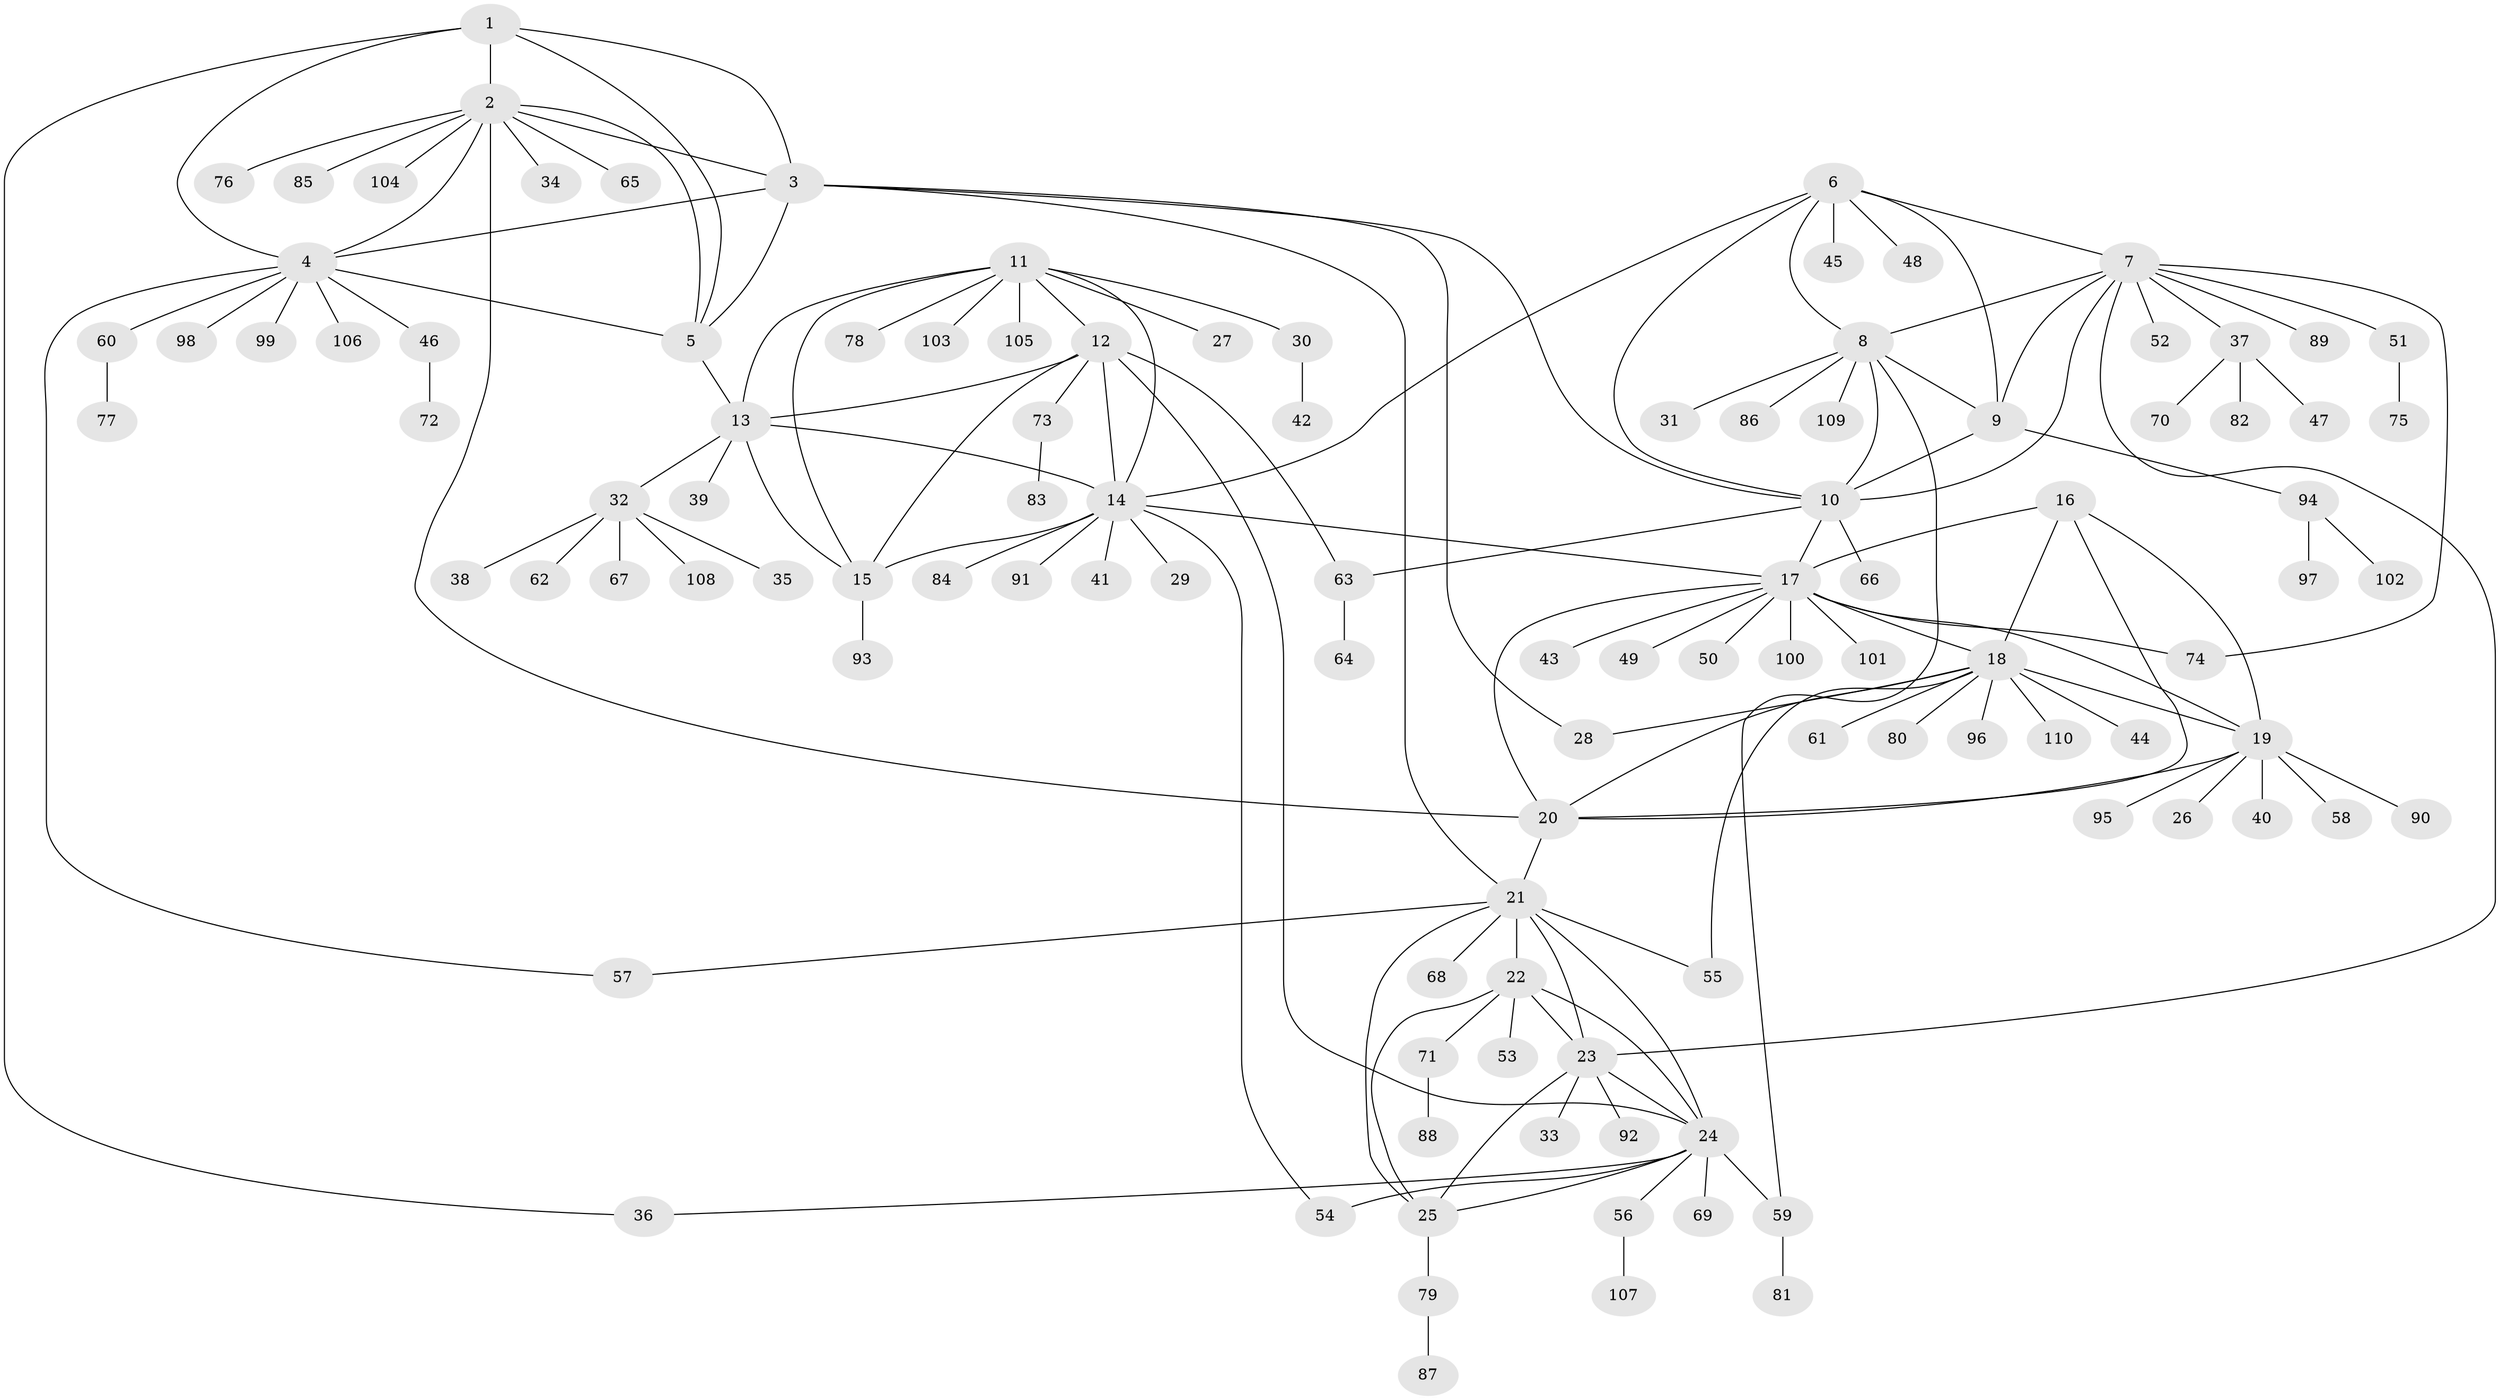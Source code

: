 // Generated by graph-tools (version 1.1) at 2025/26/03/09/25 03:26:45]
// undirected, 110 vertices, 153 edges
graph export_dot {
graph [start="1"]
  node [color=gray90,style=filled];
  1;
  2;
  3;
  4;
  5;
  6;
  7;
  8;
  9;
  10;
  11;
  12;
  13;
  14;
  15;
  16;
  17;
  18;
  19;
  20;
  21;
  22;
  23;
  24;
  25;
  26;
  27;
  28;
  29;
  30;
  31;
  32;
  33;
  34;
  35;
  36;
  37;
  38;
  39;
  40;
  41;
  42;
  43;
  44;
  45;
  46;
  47;
  48;
  49;
  50;
  51;
  52;
  53;
  54;
  55;
  56;
  57;
  58;
  59;
  60;
  61;
  62;
  63;
  64;
  65;
  66;
  67;
  68;
  69;
  70;
  71;
  72;
  73;
  74;
  75;
  76;
  77;
  78;
  79;
  80;
  81;
  82;
  83;
  84;
  85;
  86;
  87;
  88;
  89;
  90;
  91;
  92;
  93;
  94;
  95;
  96;
  97;
  98;
  99;
  100;
  101;
  102;
  103;
  104;
  105;
  106;
  107;
  108;
  109;
  110;
  1 -- 2;
  1 -- 3;
  1 -- 4;
  1 -- 5;
  1 -- 36;
  2 -- 3;
  2 -- 4;
  2 -- 5;
  2 -- 20;
  2 -- 34;
  2 -- 65;
  2 -- 76;
  2 -- 85;
  2 -- 104;
  3 -- 4;
  3 -- 5;
  3 -- 10;
  3 -- 21;
  3 -- 28;
  4 -- 5;
  4 -- 46;
  4 -- 57;
  4 -- 60;
  4 -- 98;
  4 -- 99;
  4 -- 106;
  5 -- 13;
  6 -- 7;
  6 -- 8;
  6 -- 9;
  6 -- 10;
  6 -- 14;
  6 -- 45;
  6 -- 48;
  7 -- 8;
  7 -- 9;
  7 -- 10;
  7 -- 23;
  7 -- 37;
  7 -- 51;
  7 -- 52;
  7 -- 74;
  7 -- 89;
  8 -- 9;
  8 -- 10;
  8 -- 31;
  8 -- 59;
  8 -- 86;
  8 -- 109;
  9 -- 10;
  9 -- 94;
  10 -- 17;
  10 -- 63;
  10 -- 66;
  11 -- 12;
  11 -- 13;
  11 -- 14;
  11 -- 15;
  11 -- 27;
  11 -- 30;
  11 -- 78;
  11 -- 103;
  11 -- 105;
  12 -- 13;
  12 -- 14;
  12 -- 15;
  12 -- 24;
  12 -- 63;
  12 -- 73;
  13 -- 14;
  13 -- 15;
  13 -- 32;
  13 -- 39;
  14 -- 15;
  14 -- 17;
  14 -- 29;
  14 -- 41;
  14 -- 54;
  14 -- 84;
  14 -- 91;
  15 -- 93;
  16 -- 17;
  16 -- 18;
  16 -- 19;
  16 -- 20;
  17 -- 18;
  17 -- 19;
  17 -- 20;
  17 -- 43;
  17 -- 49;
  17 -- 50;
  17 -- 74;
  17 -- 100;
  17 -- 101;
  18 -- 19;
  18 -- 20;
  18 -- 28;
  18 -- 44;
  18 -- 55;
  18 -- 61;
  18 -- 80;
  18 -- 96;
  18 -- 110;
  19 -- 20;
  19 -- 26;
  19 -- 40;
  19 -- 58;
  19 -- 90;
  19 -- 95;
  20 -- 21;
  21 -- 22;
  21 -- 23;
  21 -- 24;
  21 -- 25;
  21 -- 55;
  21 -- 57;
  21 -- 68;
  22 -- 23;
  22 -- 24;
  22 -- 25;
  22 -- 53;
  22 -- 71;
  23 -- 24;
  23 -- 25;
  23 -- 33;
  23 -- 92;
  24 -- 25;
  24 -- 36;
  24 -- 54;
  24 -- 56;
  24 -- 59;
  24 -- 69;
  25 -- 79;
  30 -- 42;
  32 -- 35;
  32 -- 38;
  32 -- 62;
  32 -- 67;
  32 -- 108;
  37 -- 47;
  37 -- 70;
  37 -- 82;
  46 -- 72;
  51 -- 75;
  56 -- 107;
  59 -- 81;
  60 -- 77;
  63 -- 64;
  71 -- 88;
  73 -- 83;
  79 -- 87;
  94 -- 97;
  94 -- 102;
}
